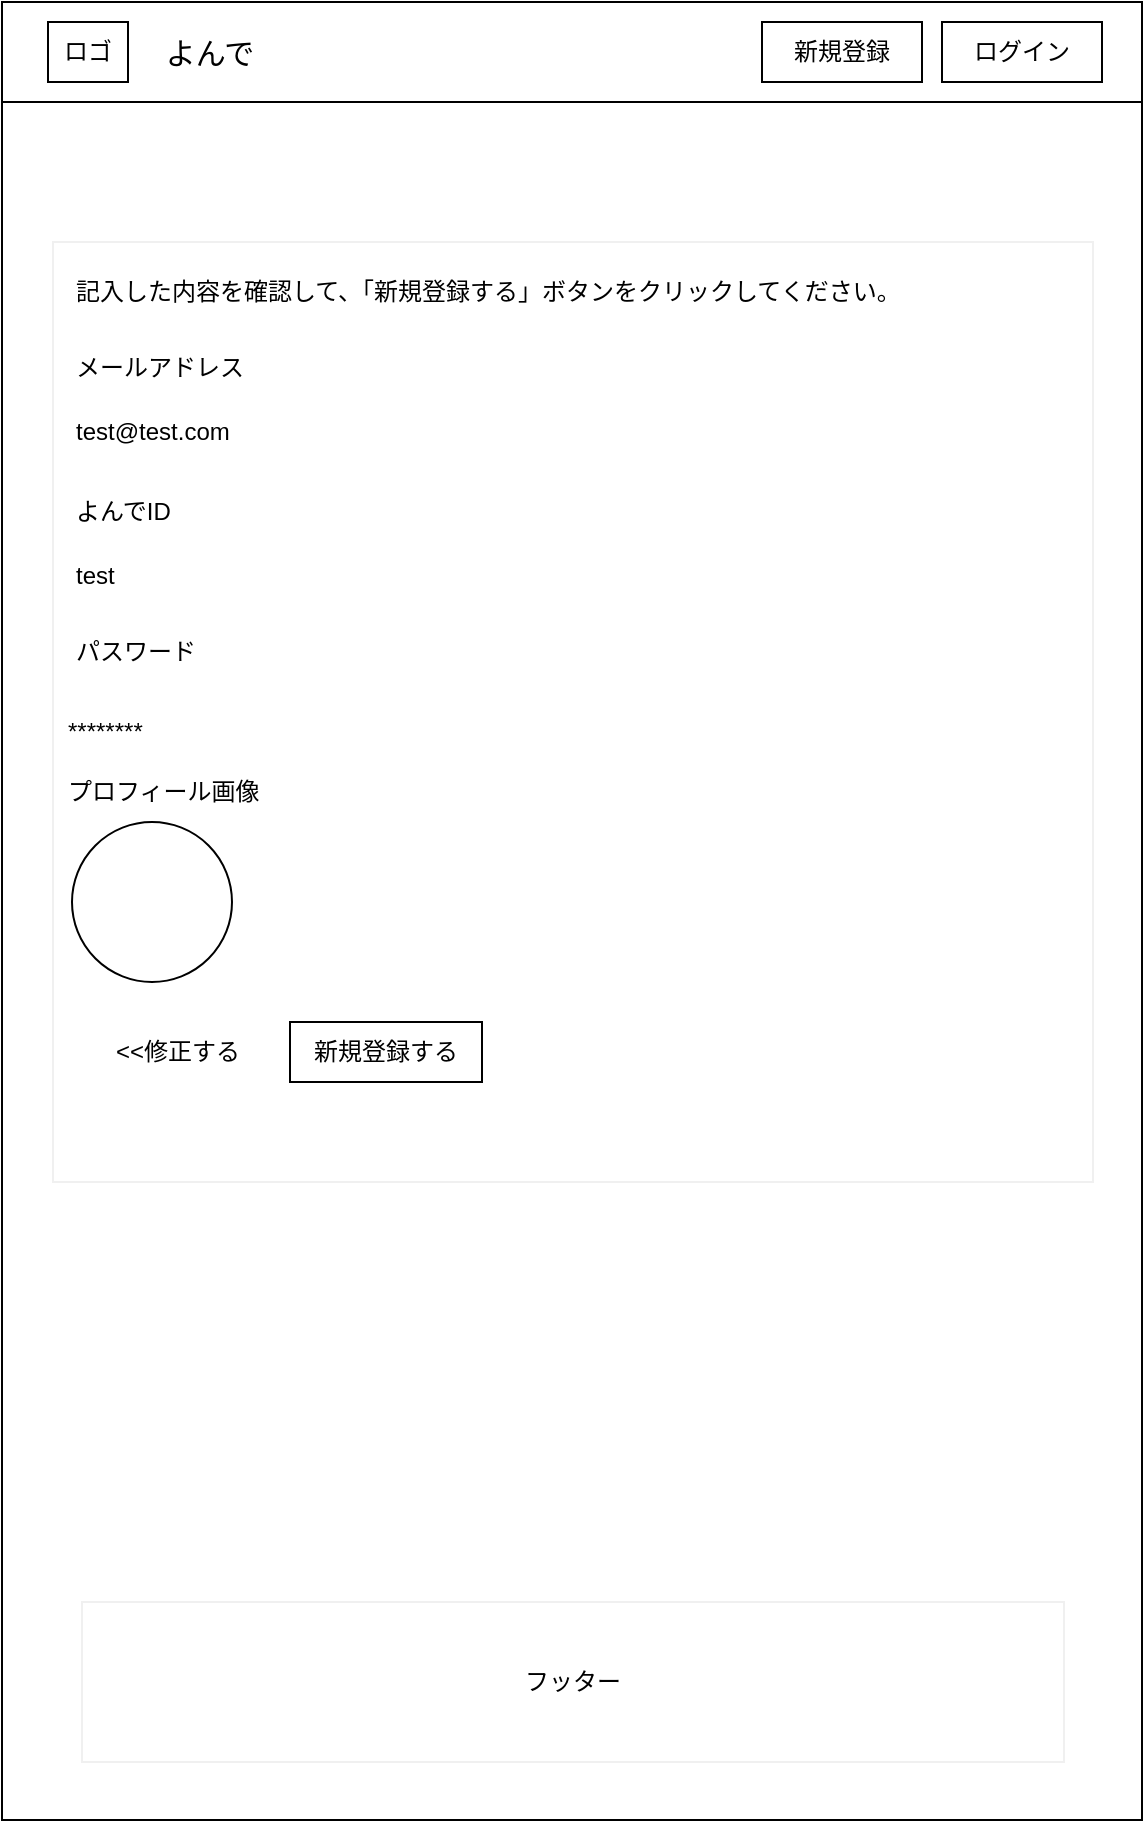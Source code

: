 <mxfile version="13.10.0" type="embed">
    <diagram id="fp5n8K5wV-1dMlIHT02_" name="ページ1">
        <mxGraphModel dx="930" dy="859" grid="1" gridSize="10" guides="1" tooltips="1" connect="1" arrows="1" fold="1" page="1" pageScale="1" pageWidth="827" pageHeight="1169" math="0" shadow="0">
            <root>
                <mxCell id="0"/>
                <mxCell id="1" parent="0"/>
                <mxCell id="30" value="" style="shape=table;html=1;whiteSpace=wrap;startSize=0;container=1;collapsible=0;childLayout=tableLayout;" parent="1" vertex="1">
                    <mxGeometry x="129" y="130" width="570" height="909" as="geometry"/>
                </mxCell>
                <mxCell id="31" value="" style="shape=partialRectangle;html=1;whiteSpace=wrap;collapsible=0;dropTarget=0;pointerEvents=0;fillColor=none;top=0;left=0;bottom=0;right=0;points=[[0,0.5],[1,0.5]];portConstraint=eastwest;" parent="30" vertex="1">
                    <mxGeometry width="570" height="50" as="geometry"/>
                </mxCell>
                <mxCell id="32" value="" style="shape=partialRectangle;html=1;whiteSpace=wrap;connectable=0;overflow=hidden;fillColor=none;top=0;left=0;bottom=0;right=0;" parent="31" vertex="1">
                    <mxGeometry width="570" height="50" as="geometry"/>
                </mxCell>
                <mxCell id="33" value="" style="shape=partialRectangle;html=1;whiteSpace=wrap;collapsible=0;dropTarget=0;pointerEvents=0;fillColor=none;top=0;left=0;bottom=0;right=0;points=[[0,0.5],[1,0.5]];portConstraint=eastwest;" parent="30" vertex="1">
                    <mxGeometry y="50" width="570" height="859" as="geometry"/>
                </mxCell>
                <mxCell id="34" value="" style="shape=partialRectangle;html=1;whiteSpace=wrap;connectable=0;overflow=hidden;fillColor=none;top=0;left=0;bottom=0;right=0;" parent="33" vertex="1">
                    <mxGeometry width="570" height="859" as="geometry"/>
                </mxCell>
                <mxCell id="55" value="" style="rounded=0;whiteSpace=wrap;html=1;shadow=0;strokeColor=#F0F0F0;" parent="1" vertex="1">
                    <mxGeometry x="154.5" y="250" width="520" height="470" as="geometry"/>
                </mxCell>
                <mxCell id="17" value="新規登録" style="rounded=0;whiteSpace=wrap;html=1;" parent="1" vertex="1">
                    <mxGeometry x="509" y="140" width="80" height="30" as="geometry"/>
                </mxCell>
                <mxCell id="35" value="ログイン" style="rounded=0;whiteSpace=wrap;html=1;" parent="1" vertex="1">
                    <mxGeometry x="599" y="140" width="80" height="30" as="geometry"/>
                </mxCell>
                <mxCell id="36" value="よんで" style="rounded=0;whiteSpace=wrap;html=1;strokeColor=none;fontSize=15;" parent="1" vertex="1">
                    <mxGeometry x="193" y="140" width="80" height="30" as="geometry"/>
                </mxCell>
                <mxCell id="37" value="ロゴ" style="rounded=0;whiteSpace=wrap;html=1;" parent="1" vertex="1">
                    <mxGeometry x="152" y="140" width="40" height="30" as="geometry"/>
                </mxCell>
                <mxCell id="39" value="新規登録する" style="rounded=0;whiteSpace=wrap;html=1;" parent="1" vertex="1">
                    <mxGeometry x="273" y="640" width="96" height="30" as="geometry"/>
                </mxCell>
                <mxCell id="43" value="test@test.com" style="rounded=0;whiteSpace=wrap;html=1;shadow=0;align=left;strokeColor=none;" parent="1" vertex="1">
                    <mxGeometry x="164" y="330" width="500" height="30" as="geometry"/>
                </mxCell>
                <mxCell id="47" value="フッター" style="rounded=0;whiteSpace=wrap;html=1;shadow=0;strokeColor=#F0F0F0;" parent="1" vertex="1">
                    <mxGeometry x="169" y="930" width="491" height="80" as="geometry"/>
                </mxCell>
                <mxCell id="48" value="メールアドレス" style="rounded=0;whiteSpace=wrap;html=1;strokeColor=none;align=left;" parent="1" vertex="1">
                    <mxGeometry x="164" y="298" width="91" height="30" as="geometry"/>
                </mxCell>
                <mxCell id="51" value="test" style="rounded=0;whiteSpace=wrap;html=1;shadow=0;align=left;strokeColor=none;" parent="1" vertex="1">
                    <mxGeometry x="164" y="402" width="500" height="30" as="geometry"/>
                </mxCell>
                <mxCell id="52" value="よんでID" style="rounded=0;whiteSpace=wrap;html=1;strokeColor=none;align=left;" parent="1" vertex="1">
                    <mxGeometry x="164" y="370" width="91" height="30" as="geometry"/>
                </mxCell>
                <mxCell id="53" value="********" style="rounded=0;whiteSpace=wrap;html=1;shadow=0;align=left;strokeColor=none;" parent="1" vertex="1">
                    <mxGeometry x="160" y="480" width="500" height="30" as="geometry"/>
                </mxCell>
                <mxCell id="54" value="パスワード" style="rounded=0;whiteSpace=wrap;html=1;strokeColor=none;align=left;" parent="1" vertex="1">
                    <mxGeometry x="164" y="440" width="91" height="30" as="geometry"/>
                </mxCell>
                <mxCell id="56" value="記入した内容を確認して、「新規登録する」ボタンをクリックしてください。" style="rounded=0;whiteSpace=wrap;html=1;strokeColor=none;align=left;" parent="1" vertex="1">
                    <mxGeometry x="164" y="260" width="486" height="30" as="geometry"/>
                </mxCell>
                <mxCell id="60" value="プロフィール画像" style="rounded=0;whiteSpace=wrap;html=1;strokeColor=none;align=left;" parent="1" vertex="1">
                    <mxGeometry x="160" y="510" width="106" height="30" as="geometry"/>
                </mxCell>
                <mxCell id="68" value="" style="ellipse;whiteSpace=wrap;html=1;aspect=fixed;" vertex="1" parent="1">
                    <mxGeometry x="164" y="540" width="80" height="80" as="geometry"/>
                </mxCell>
                <mxCell id="69" value="&amp;lt;&amp;lt;修正する" style="rounded=0;whiteSpace=wrap;html=1;strokeColor=none;" vertex="1" parent="1">
                    <mxGeometry x="169" y="640" width="96" height="30" as="geometry"/>
                </mxCell>
            </root>
        </mxGraphModel>
    </diagram>
</mxfile>
